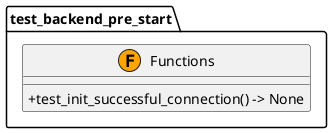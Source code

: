 @startuml
skinparam classAttributeIconSize 0

package "test_backend_pre_start" {
  class Functions <<(F,orange)>> {
    +test_init_successful_connection() -> None
  }
}

' Relationships
@enduml